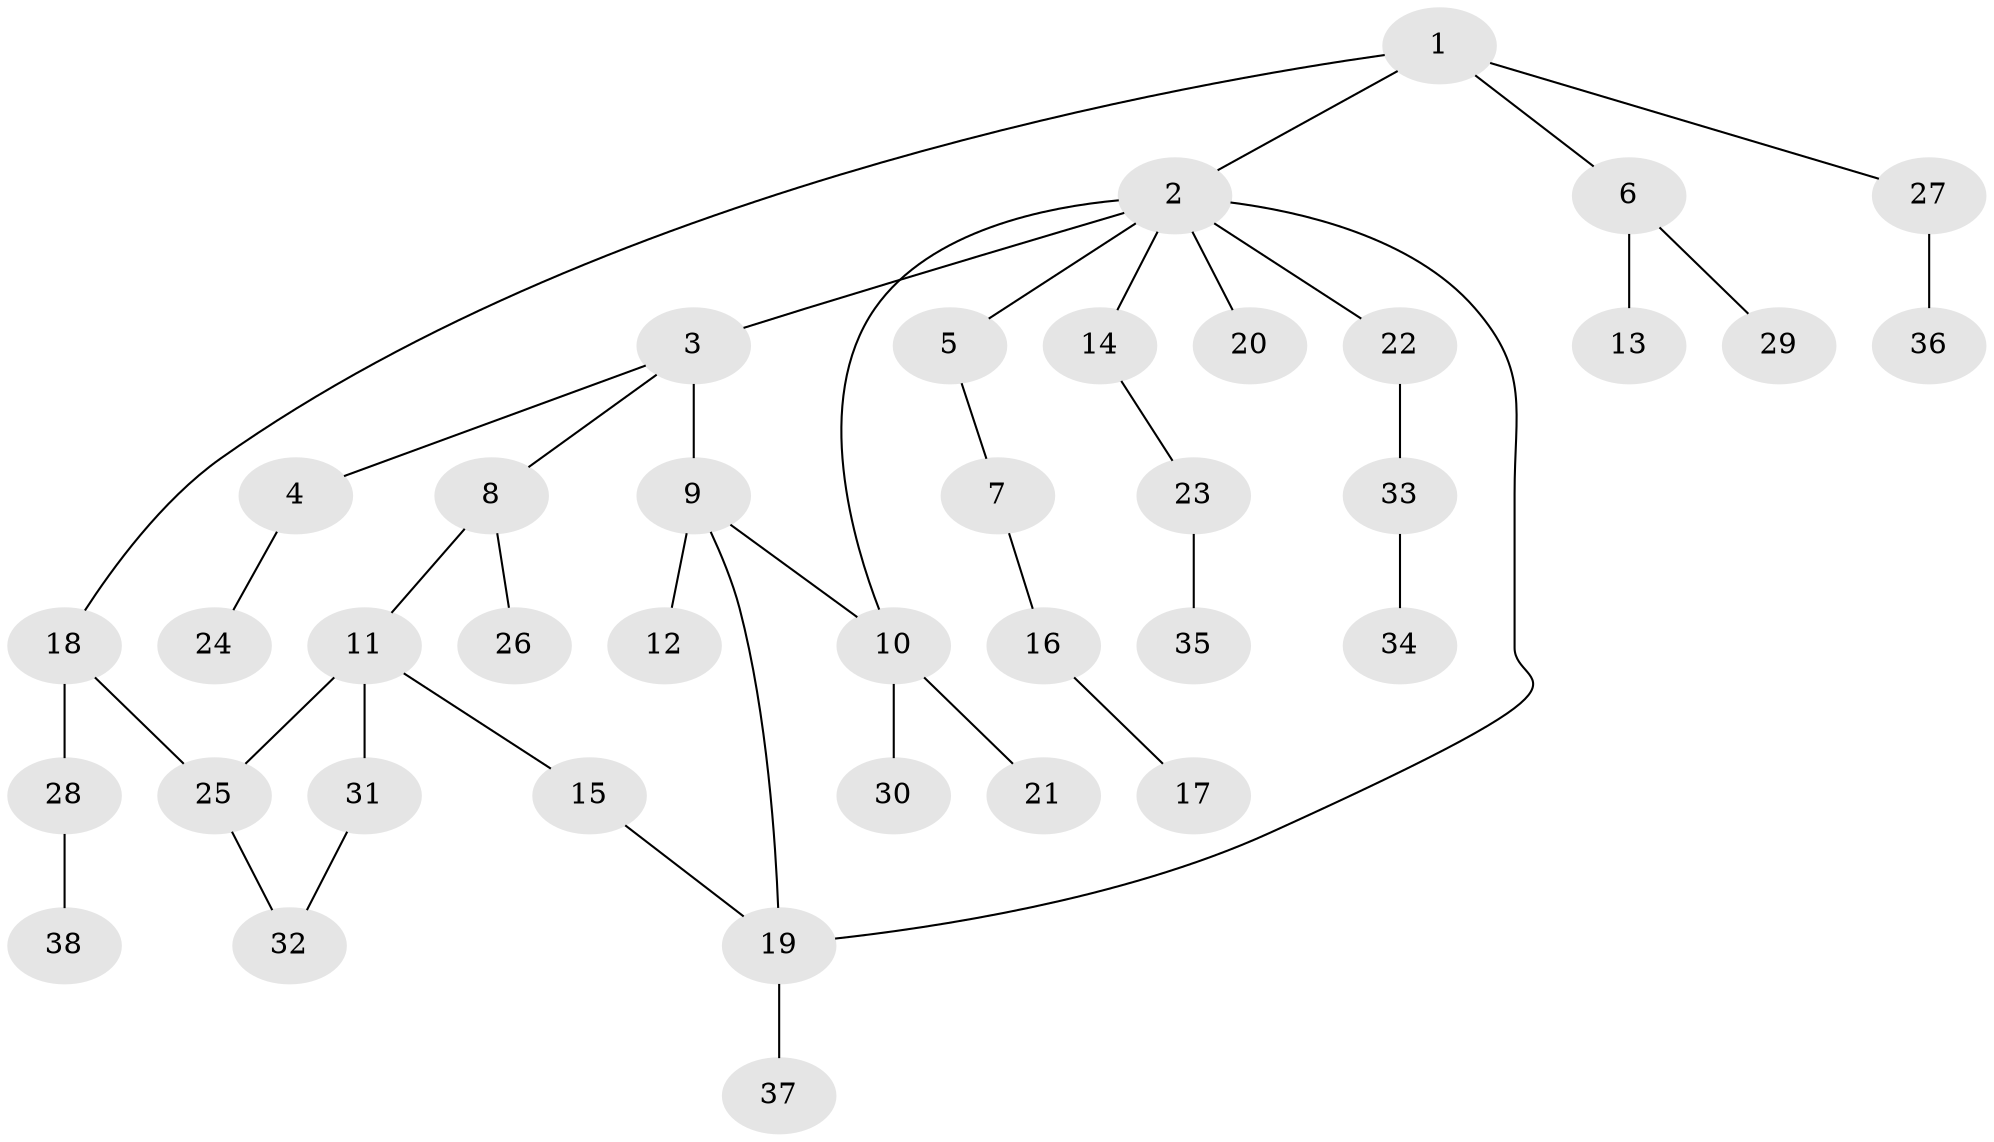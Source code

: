 // original degree distribution, {6: 0.010526315789473684, 10: 0.010526315789473684, 7: 0.010526315789473684, 3: 0.12631578947368421, 2: 0.2736842105263158, 4: 0.07368421052631578, 1: 0.4631578947368421, 5: 0.031578947368421054}
// Generated by graph-tools (version 1.1) at 2025/49/03/04/25 22:49:07]
// undirected, 38 vertices, 42 edges
graph export_dot {
  node [color=gray90,style=filled];
  1;
  2;
  3;
  4;
  5;
  6;
  7;
  8;
  9;
  10;
  11;
  12;
  13;
  14;
  15;
  16;
  17;
  18;
  19;
  20;
  21;
  22;
  23;
  24;
  25;
  26;
  27;
  28;
  29;
  30;
  31;
  32;
  33;
  34;
  35;
  36;
  37;
  38;
  1 -- 2 [weight=1.0];
  1 -- 6 [weight=1.0];
  1 -- 18 [weight=1.0];
  1 -- 27 [weight=1.0];
  2 -- 3 [weight=1.0];
  2 -- 5 [weight=1.0];
  2 -- 10 [weight=1.0];
  2 -- 14 [weight=1.0];
  2 -- 19 [weight=1.0];
  2 -- 20 [weight=1.0];
  2 -- 22 [weight=1.0];
  3 -- 4 [weight=1.0];
  3 -- 8 [weight=1.0];
  3 -- 9 [weight=2.0];
  4 -- 24 [weight=1.0];
  5 -- 7 [weight=1.0];
  6 -- 13 [weight=1.0];
  6 -- 29 [weight=1.0];
  7 -- 16 [weight=1.0];
  8 -- 11 [weight=2.0];
  8 -- 26 [weight=1.0];
  9 -- 10 [weight=1.0];
  9 -- 12 [weight=1.0];
  9 -- 19 [weight=1.0];
  10 -- 21 [weight=1.0];
  10 -- 30 [weight=1.0];
  11 -- 15 [weight=1.0];
  11 -- 25 [weight=1.0];
  11 -- 31 [weight=2.0];
  14 -- 23 [weight=1.0];
  15 -- 19 [weight=1.0];
  16 -- 17 [weight=1.0];
  18 -- 25 [weight=2.0];
  18 -- 28 [weight=1.0];
  19 -- 37 [weight=4.0];
  22 -- 33 [weight=1.0];
  23 -- 35 [weight=1.0];
  25 -- 32 [weight=1.0];
  27 -- 36 [weight=2.0];
  28 -- 38 [weight=1.0];
  31 -- 32 [weight=1.0];
  33 -- 34 [weight=1.0];
}
